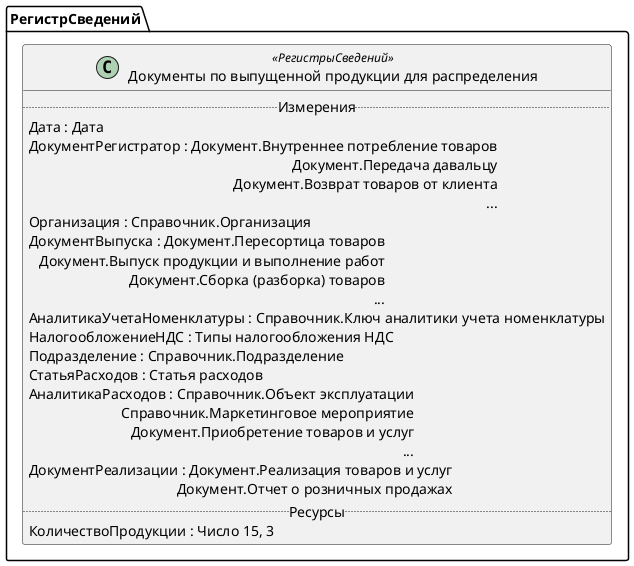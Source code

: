 ﻿@startuml ДокументыПоВыпущеннойПродукции
'!include templates.wsd
'..\include templates.wsd
class РегистрСведений.ДокументыПоВыпущеннойПродукции as "Документы по выпущенной продукции для распределения" <<РегистрыСведений>>
{
..Измерения..
Дата : Дата
ДокументРегистратор : Документ.Внутреннее потребление товаров\rДокумент.Передача давальцу\rДокумент.Возврат товаров от клиента\r...
Организация : Справочник.Организация
ДокументВыпуска : Документ.Пересортица товаров\rДокумент.Выпуск продукции и выполнение работ\rДокумент.Сборка (разборка) товаров\r...
АналитикаУчетаНоменклатуры : Справочник.Ключ аналитики учета номенклатуры
НалогообложениеНДС : Типы налогообложения НДС
Подразделение : Справочник.Подразделение
СтатьяРасходов : Статья расходов
АналитикаРасходов : Справочник.Объект эксплуатации\rСправочник.Маркетинговое мероприятие\rДокумент.Приобретение товаров и услуг\r...
ДокументРеализации : Документ.Реализация товаров и услуг\rДокумент.Отчет о розничных продажах
..Ресурсы..
КоличествоПродукции : Число 15, 3
}
@enduml
